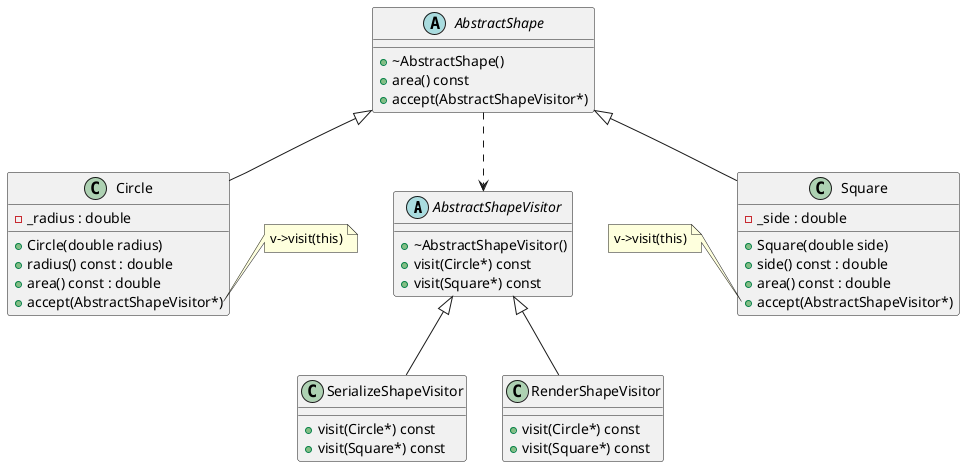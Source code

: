 @startuml

abstract class AbstractShapeVisitor {
  +~AbstractShapeVisitor()
  +visit(Circle*) const
  +visit(Square*) const
}

abstract class AbstractShape {
  +~AbstractShape()
  +area() const
  +accept(AbstractShapeVisitor*)
}

class Circle {
  +Circle(double radius)
  +radius() const : double
  +area() const : double
  +accept(AbstractShapeVisitor*)
  -_radius : double
}

class Square {
  +Square(double side)
  +side() const : double
  +area() const : double
  +accept(AbstractShapeVisitor*)
  -_side : double
}

class SerializeShapeVisitor {
  +visit(Circle*) const
  +visit(Square*) const
}

class RenderShapeVisitor {
  +visit(Circle*) const
  +visit(Square*) const
}

AbstractShape <|-- Circle
AbstractShape <|-- Square
AbstractShape ..> AbstractShapeVisitor

AbstractShapeVisitor <|-- SerializeShapeVisitor
AbstractShapeVisitor <|-- RenderShapeVisitor

note right of Circle::accept
    v->visit(this)
end note

note left of Square::accept
    v->visit(this)
end note

@enduml